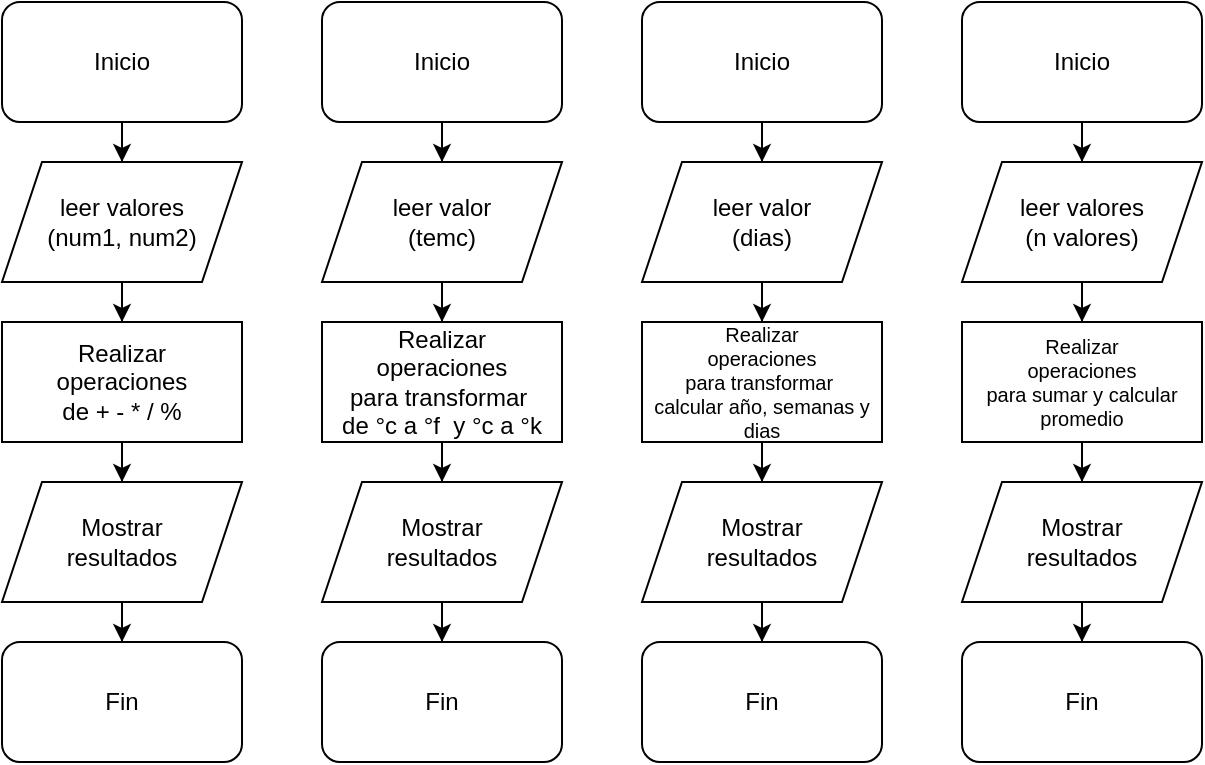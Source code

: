 <mxfile version="15.8.6" type="device"><diagram id="C5RBs43oDa-KdzZeNtuy" name="Page-1"><mxGraphModel dx="930" dy="450" grid="1" gridSize="10" guides="1" tooltips="1" connect="1" arrows="1" fold="1" page="1" pageScale="1" pageWidth="827" pageHeight="1169" math="0" shadow="0"><root><mxCell id="WIyWlLk6GJQsqaUBKTNV-0"/><mxCell id="WIyWlLk6GJQsqaUBKTNV-1" parent="WIyWlLk6GJQsqaUBKTNV-0"/><mxCell id="4diNYO3Y1DI0TQzU82jV-9" value="" style="edgeStyle=orthogonalEdgeStyle;rounded=0;orthogonalLoop=1;jettySize=auto;html=1;" edge="1" parent="WIyWlLk6GJQsqaUBKTNV-1" source="4diNYO3Y1DI0TQzU82jV-1" target="4diNYO3Y1DI0TQzU82jV-2"><mxGeometry relative="1" as="geometry"/></mxCell><mxCell id="4diNYO3Y1DI0TQzU82jV-1" value="leer valores &lt;br&gt;(num1, num2)" style="shape=parallelogram;perimeter=parallelogramPerimeter;whiteSpace=wrap;html=1;fixedSize=1;" vertex="1" parent="WIyWlLk6GJQsqaUBKTNV-1"><mxGeometry x="40" y="100" width="120" height="60" as="geometry"/></mxCell><mxCell id="4diNYO3Y1DI0TQzU82jV-10" value="" style="edgeStyle=orthogonalEdgeStyle;rounded=0;orthogonalLoop=1;jettySize=auto;html=1;" edge="1" parent="WIyWlLk6GJQsqaUBKTNV-1" source="4diNYO3Y1DI0TQzU82jV-2" target="4diNYO3Y1DI0TQzU82jV-3"><mxGeometry relative="1" as="geometry"/></mxCell><mxCell id="4diNYO3Y1DI0TQzU82jV-2" value="Realizar &lt;br&gt;operaciones&lt;br&gt;de + - * / %" style="rounded=0;whiteSpace=wrap;html=1;" vertex="1" parent="WIyWlLk6GJQsqaUBKTNV-1"><mxGeometry x="40" y="180" width="120" height="60" as="geometry"/></mxCell><mxCell id="4diNYO3Y1DI0TQzU82jV-11" value="" style="edgeStyle=orthogonalEdgeStyle;rounded=0;orthogonalLoop=1;jettySize=auto;html=1;" edge="1" parent="WIyWlLk6GJQsqaUBKTNV-1" source="4diNYO3Y1DI0TQzU82jV-3" target="4diNYO3Y1DI0TQzU82jV-6"><mxGeometry relative="1" as="geometry"/></mxCell><mxCell id="4diNYO3Y1DI0TQzU82jV-3" value="Mostrar &lt;br&gt;resultados" style="shape=parallelogram;perimeter=parallelogramPerimeter;whiteSpace=wrap;html=1;fixedSize=1;" vertex="1" parent="WIyWlLk6GJQsqaUBKTNV-1"><mxGeometry x="40" y="260" width="120" height="60" as="geometry"/></mxCell><mxCell id="4diNYO3Y1DI0TQzU82jV-8" value="" style="edgeStyle=orthogonalEdgeStyle;rounded=0;orthogonalLoop=1;jettySize=auto;html=1;" edge="1" parent="WIyWlLk6GJQsqaUBKTNV-1" source="4diNYO3Y1DI0TQzU82jV-5" target="4diNYO3Y1DI0TQzU82jV-1"><mxGeometry relative="1" as="geometry"/></mxCell><mxCell id="4diNYO3Y1DI0TQzU82jV-5" value="Inicio" style="rounded=1;whiteSpace=wrap;html=1;" vertex="1" parent="WIyWlLk6GJQsqaUBKTNV-1"><mxGeometry x="40" y="20" width="120" height="60" as="geometry"/></mxCell><mxCell id="4diNYO3Y1DI0TQzU82jV-6" value="Fin" style="rounded=1;whiteSpace=wrap;html=1;" vertex="1" parent="WIyWlLk6GJQsqaUBKTNV-1"><mxGeometry x="40" y="340" width="120" height="60" as="geometry"/></mxCell><mxCell id="4diNYO3Y1DI0TQzU82jV-12" value="" style="edgeStyle=orthogonalEdgeStyle;rounded=0;orthogonalLoop=1;jettySize=auto;html=1;" edge="1" parent="WIyWlLk6GJQsqaUBKTNV-1" source="4diNYO3Y1DI0TQzU82jV-13" target="4diNYO3Y1DI0TQzU82jV-15"><mxGeometry relative="1" as="geometry"/></mxCell><mxCell id="4diNYO3Y1DI0TQzU82jV-13" value="leer valor&lt;br&gt;(temc)" style="shape=parallelogram;perimeter=parallelogramPerimeter;whiteSpace=wrap;html=1;fixedSize=1;" vertex="1" parent="WIyWlLk6GJQsqaUBKTNV-1"><mxGeometry x="200" y="100" width="120" height="60" as="geometry"/></mxCell><mxCell id="4diNYO3Y1DI0TQzU82jV-14" value="" style="edgeStyle=orthogonalEdgeStyle;rounded=0;orthogonalLoop=1;jettySize=auto;html=1;" edge="1" parent="WIyWlLk6GJQsqaUBKTNV-1" source="4diNYO3Y1DI0TQzU82jV-15" target="4diNYO3Y1DI0TQzU82jV-17"><mxGeometry relative="1" as="geometry"/></mxCell><mxCell id="4diNYO3Y1DI0TQzU82jV-15" value="Realizar &lt;br&gt;operaciones&lt;br&gt;para transformar&amp;nbsp;&lt;br&gt;de&amp;nbsp;°c a&amp;nbsp;°f&amp;nbsp; y&amp;nbsp;°c a&amp;nbsp;°k" style="rounded=0;whiteSpace=wrap;html=1;" vertex="1" parent="WIyWlLk6GJQsqaUBKTNV-1"><mxGeometry x="200" y="180" width="120" height="60" as="geometry"/></mxCell><mxCell id="4diNYO3Y1DI0TQzU82jV-16" value="" style="edgeStyle=orthogonalEdgeStyle;rounded=0;orthogonalLoop=1;jettySize=auto;html=1;" edge="1" parent="WIyWlLk6GJQsqaUBKTNV-1" source="4diNYO3Y1DI0TQzU82jV-17" target="4diNYO3Y1DI0TQzU82jV-20"><mxGeometry relative="1" as="geometry"/></mxCell><mxCell id="4diNYO3Y1DI0TQzU82jV-17" value="Mostrar &lt;br&gt;resultados" style="shape=parallelogram;perimeter=parallelogramPerimeter;whiteSpace=wrap;html=1;fixedSize=1;" vertex="1" parent="WIyWlLk6GJQsqaUBKTNV-1"><mxGeometry x="200" y="260" width="120" height="60" as="geometry"/></mxCell><mxCell id="4diNYO3Y1DI0TQzU82jV-18" value="" style="edgeStyle=orthogonalEdgeStyle;rounded=0;orthogonalLoop=1;jettySize=auto;html=1;" edge="1" parent="WIyWlLk6GJQsqaUBKTNV-1" source="4diNYO3Y1DI0TQzU82jV-19" target="4diNYO3Y1DI0TQzU82jV-13"><mxGeometry relative="1" as="geometry"/></mxCell><mxCell id="4diNYO3Y1DI0TQzU82jV-19" value="Inicio" style="rounded=1;whiteSpace=wrap;html=1;" vertex="1" parent="WIyWlLk6GJQsqaUBKTNV-1"><mxGeometry x="200" y="20" width="120" height="60" as="geometry"/></mxCell><mxCell id="4diNYO3Y1DI0TQzU82jV-20" value="Fin" style="rounded=1;whiteSpace=wrap;html=1;" vertex="1" parent="WIyWlLk6GJQsqaUBKTNV-1"><mxGeometry x="200" y="340" width="120" height="60" as="geometry"/></mxCell><mxCell id="4diNYO3Y1DI0TQzU82jV-21" value="" style="edgeStyle=orthogonalEdgeStyle;rounded=0;orthogonalLoop=1;jettySize=auto;html=1;" edge="1" parent="WIyWlLk6GJQsqaUBKTNV-1" source="4diNYO3Y1DI0TQzU82jV-22" target="4diNYO3Y1DI0TQzU82jV-24"><mxGeometry relative="1" as="geometry"/></mxCell><mxCell id="4diNYO3Y1DI0TQzU82jV-22" value="leer valor&lt;br&gt;(dias)" style="shape=parallelogram;perimeter=parallelogramPerimeter;whiteSpace=wrap;html=1;fixedSize=1;" vertex="1" parent="WIyWlLk6GJQsqaUBKTNV-1"><mxGeometry x="360" y="100" width="120" height="60" as="geometry"/></mxCell><mxCell id="4diNYO3Y1DI0TQzU82jV-23" value="" style="edgeStyle=orthogonalEdgeStyle;rounded=0;orthogonalLoop=1;jettySize=auto;html=1;" edge="1" parent="WIyWlLk6GJQsqaUBKTNV-1" source="4diNYO3Y1DI0TQzU82jV-24" target="4diNYO3Y1DI0TQzU82jV-26"><mxGeometry relative="1" as="geometry"/></mxCell><mxCell id="4diNYO3Y1DI0TQzU82jV-24" value="Realizar &lt;br style=&quot;font-size: 10px;&quot;&gt;operaciones&lt;br style=&quot;font-size: 10px;&quot;&gt;para transformar&amp;nbsp;&lt;br style=&quot;font-size: 10px;&quot;&gt;calcular año, semanas y dias" style="rounded=0;whiteSpace=wrap;html=1;fontSize=10;" vertex="1" parent="WIyWlLk6GJQsqaUBKTNV-1"><mxGeometry x="360" y="180" width="120" height="60" as="geometry"/></mxCell><mxCell id="4diNYO3Y1DI0TQzU82jV-25" value="" style="edgeStyle=orthogonalEdgeStyle;rounded=0;orthogonalLoop=1;jettySize=auto;html=1;" edge="1" parent="WIyWlLk6GJQsqaUBKTNV-1" source="4diNYO3Y1DI0TQzU82jV-26" target="4diNYO3Y1DI0TQzU82jV-29"><mxGeometry relative="1" as="geometry"/></mxCell><mxCell id="4diNYO3Y1DI0TQzU82jV-26" value="Mostrar &lt;br&gt;resultados" style="shape=parallelogram;perimeter=parallelogramPerimeter;whiteSpace=wrap;html=1;fixedSize=1;" vertex="1" parent="WIyWlLk6GJQsqaUBKTNV-1"><mxGeometry x="360" y="260" width="120" height="60" as="geometry"/></mxCell><mxCell id="4diNYO3Y1DI0TQzU82jV-27" value="" style="edgeStyle=orthogonalEdgeStyle;rounded=0;orthogonalLoop=1;jettySize=auto;html=1;" edge="1" parent="WIyWlLk6GJQsqaUBKTNV-1" source="4diNYO3Y1DI0TQzU82jV-28" target="4diNYO3Y1DI0TQzU82jV-22"><mxGeometry relative="1" as="geometry"/></mxCell><mxCell id="4diNYO3Y1DI0TQzU82jV-28" value="Inicio" style="rounded=1;whiteSpace=wrap;html=1;" vertex="1" parent="WIyWlLk6GJQsqaUBKTNV-1"><mxGeometry x="360" y="20" width="120" height="60" as="geometry"/></mxCell><mxCell id="4diNYO3Y1DI0TQzU82jV-29" value="Fin" style="rounded=1;whiteSpace=wrap;html=1;" vertex="1" parent="WIyWlLk6GJQsqaUBKTNV-1"><mxGeometry x="360" y="340" width="120" height="60" as="geometry"/></mxCell><mxCell id="4diNYO3Y1DI0TQzU82jV-30" value="" style="edgeStyle=orthogonalEdgeStyle;rounded=0;orthogonalLoop=1;jettySize=auto;html=1;" edge="1" parent="WIyWlLk6GJQsqaUBKTNV-1" source="4diNYO3Y1DI0TQzU82jV-31" target="4diNYO3Y1DI0TQzU82jV-33"><mxGeometry relative="1" as="geometry"/></mxCell><mxCell id="4diNYO3Y1DI0TQzU82jV-31" value="leer valores&lt;br&gt;(n valores)" style="shape=parallelogram;perimeter=parallelogramPerimeter;whiteSpace=wrap;html=1;fixedSize=1;" vertex="1" parent="WIyWlLk6GJQsqaUBKTNV-1"><mxGeometry x="520" y="100" width="120" height="60" as="geometry"/></mxCell><mxCell id="4diNYO3Y1DI0TQzU82jV-32" value="" style="edgeStyle=orthogonalEdgeStyle;rounded=0;orthogonalLoop=1;jettySize=auto;html=1;" edge="1" parent="WIyWlLk6GJQsqaUBKTNV-1" source="4diNYO3Y1DI0TQzU82jV-33" target="4diNYO3Y1DI0TQzU82jV-35"><mxGeometry relative="1" as="geometry"/></mxCell><mxCell id="4diNYO3Y1DI0TQzU82jV-33" value="Realizar &lt;br style=&quot;font-size: 10px&quot;&gt;operaciones&lt;br style=&quot;font-size: 10px&quot;&gt;para sumar y calcular&lt;br&gt;promedio" style="rounded=0;whiteSpace=wrap;html=1;fontSize=10;" vertex="1" parent="WIyWlLk6GJQsqaUBKTNV-1"><mxGeometry x="520" y="180" width="120" height="60" as="geometry"/></mxCell><mxCell id="4diNYO3Y1DI0TQzU82jV-34" value="" style="edgeStyle=orthogonalEdgeStyle;rounded=0;orthogonalLoop=1;jettySize=auto;html=1;" edge="1" parent="WIyWlLk6GJQsqaUBKTNV-1" source="4diNYO3Y1DI0TQzU82jV-35" target="4diNYO3Y1DI0TQzU82jV-38"><mxGeometry relative="1" as="geometry"/></mxCell><mxCell id="4diNYO3Y1DI0TQzU82jV-35" value="Mostrar &lt;br&gt;resultados" style="shape=parallelogram;perimeter=parallelogramPerimeter;whiteSpace=wrap;html=1;fixedSize=1;" vertex="1" parent="WIyWlLk6GJQsqaUBKTNV-1"><mxGeometry x="520" y="260" width="120" height="60" as="geometry"/></mxCell><mxCell id="4diNYO3Y1DI0TQzU82jV-36" value="" style="edgeStyle=orthogonalEdgeStyle;rounded=0;orthogonalLoop=1;jettySize=auto;html=1;" edge="1" parent="WIyWlLk6GJQsqaUBKTNV-1" source="4diNYO3Y1DI0TQzU82jV-37" target="4diNYO3Y1DI0TQzU82jV-31"><mxGeometry relative="1" as="geometry"/></mxCell><mxCell id="4diNYO3Y1DI0TQzU82jV-37" value="Inicio" style="rounded=1;whiteSpace=wrap;html=1;" vertex="1" parent="WIyWlLk6GJQsqaUBKTNV-1"><mxGeometry x="520" y="20" width="120" height="60" as="geometry"/></mxCell><mxCell id="4diNYO3Y1DI0TQzU82jV-38" value="Fin" style="rounded=1;whiteSpace=wrap;html=1;" vertex="1" parent="WIyWlLk6GJQsqaUBKTNV-1"><mxGeometry x="520" y="340" width="120" height="60" as="geometry"/></mxCell></root></mxGraphModel></diagram></mxfile>